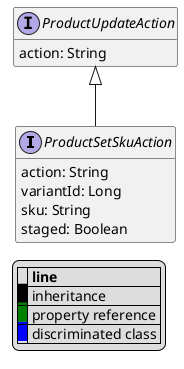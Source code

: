 @startuml

hide empty fields
hide empty methods
legend
|= |= line |
|<back:black>   </back>| inheritance |
|<back:green>   </back>| property reference |
|<back:blue>   </back>| discriminated class |
endlegend
interface ProductSetSkuAction [[ProductSetSkuAction.svg]] extends ProductUpdateAction {
    action: String
    variantId: Long
    sku: String
    staged: Boolean
}
interface ProductUpdateAction [[ProductUpdateAction.svg]]  {
    action: String
}





@enduml
